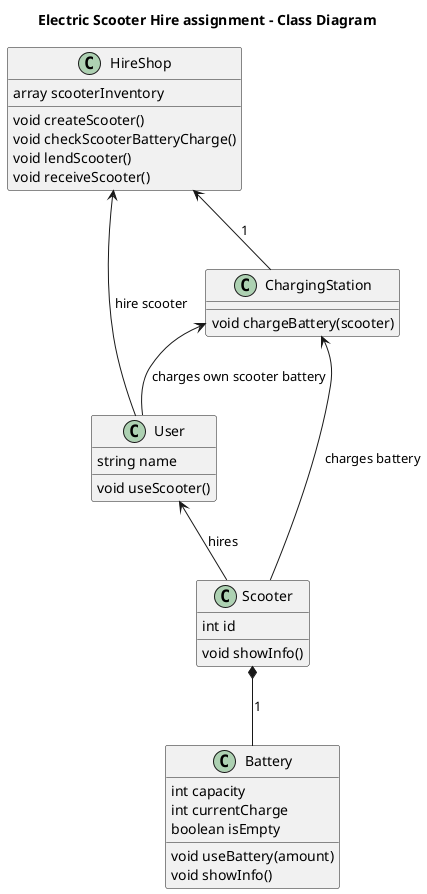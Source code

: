 @startuml

' For use with PlantUML 

title Electric Scooter Hire assignment - Class Diagram

class Battery {
    int capacity
    int currentCharge
    boolean isEmpty
    void useBattery(amount)
    void showInfo()
}

class Scooter {
    int id
    void showInfo()
}

class User {
    string name
    void useScooter()
}

class HireShop {
    array scooterInventory
    void createScooter()
    void checkScooterBatteryCharge()
    void lendScooter()
    void receiveScooter()
}

class ChargingStation {
    void chargeBattery(scooter)
}

Scooter *-- Battery : 1
HireShop <-- ChargingStation : 1
User <-- Scooter: hires
HireShop <-- User : hire scooter
ChargingStation <-- Scooter : charges battery
ChargingStation <-- User : charges own scooter battery

@enduml